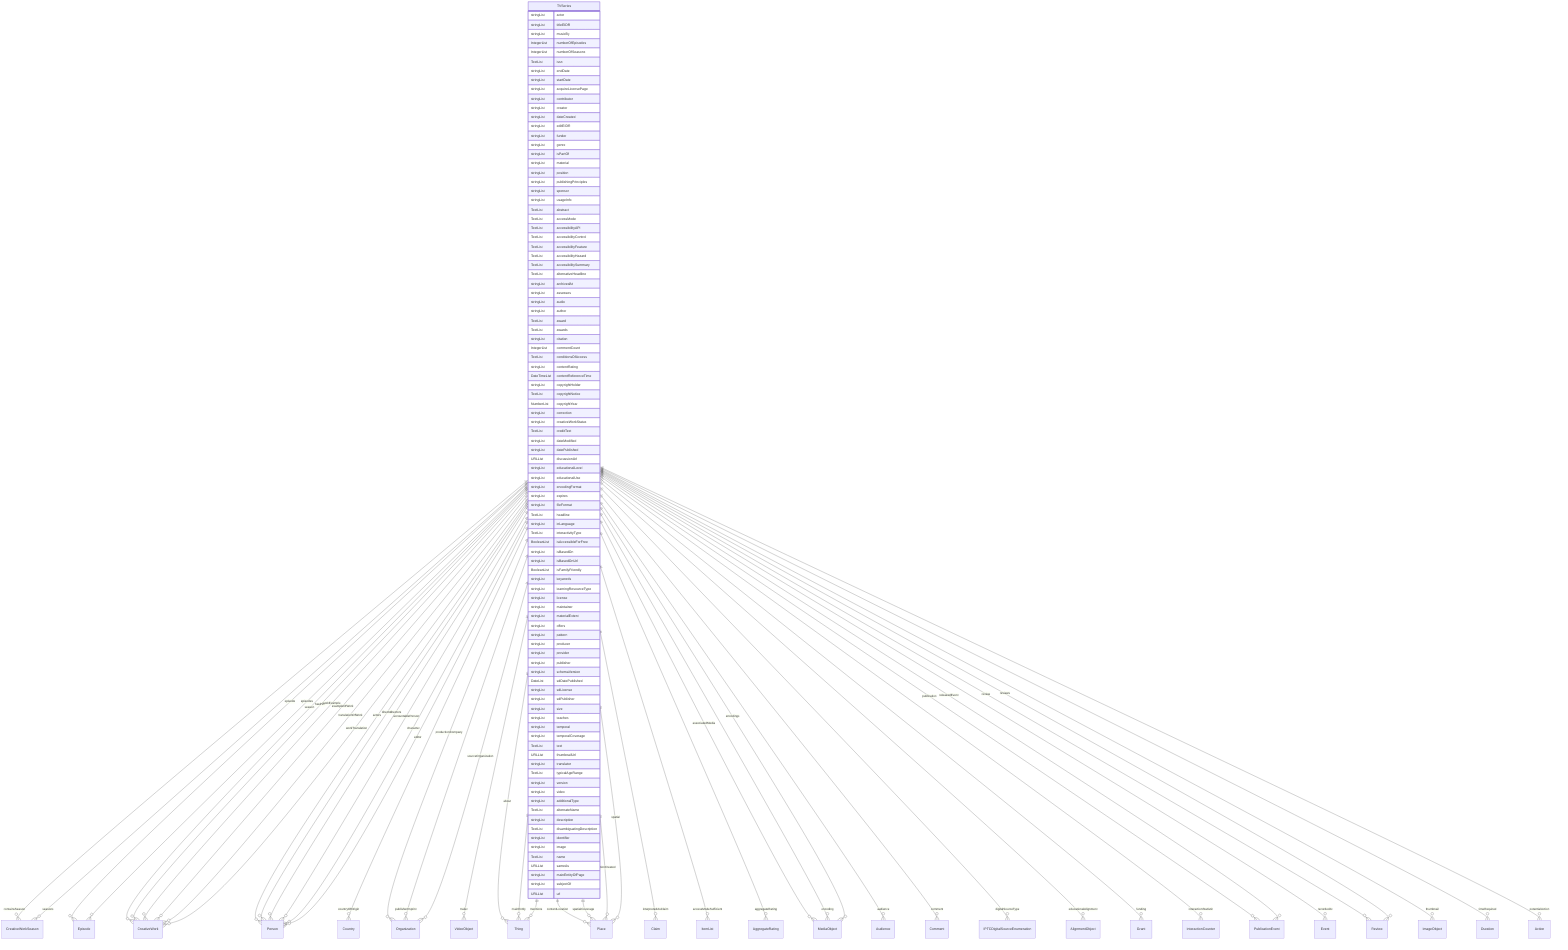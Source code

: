 erDiagram
TVSeries {
    stringList actor  
    stringList titleEIDR  
    stringList musicBy  
    IntegerList numberOfEpisodes  
    IntegerList numberOfSeasons  
    TextList issn  
    stringList endDate  
    stringList startDate  
    stringList acquireLicensePage  
    stringList contributor  
    stringList creator  
    stringList dateCreated  
    stringList editEIDR  
    stringList funder  
    stringList genre  
    stringList isPartOf  
    stringList material  
    stringList position  
    stringList publishingPrinciples  
    stringList sponsor  
    stringList usageInfo  
    TextList abstract  
    TextList accessMode  
    TextList accessibilityAPI  
    TextList accessibilityControl  
    TextList accessibilityFeature  
    TextList accessibilityHazard  
    TextList accessibilitySummary  
    TextList alternativeHeadline  
    stringList archivedAt  
    stringList assesses  
    stringList audio  
    stringList author  
    TextList award  
    TextList awards  
    stringList citation  
    IntegerList commentCount  
    TextList conditionsOfAccess  
    stringList contentRating  
    DateTimeList contentReferenceTime  
    stringList copyrightHolder  
    TextList copyrightNotice  
    NumberList copyrightYear  
    stringList correction  
    stringList creativeWorkStatus  
    TextList creditText  
    stringList dateModified  
    stringList datePublished  
    URLList discussionUrl  
    stringList educationalLevel  
    stringList educationalUse  
    stringList encodingFormat  
    stringList expires  
    stringList fileFormat  
    TextList headline  
    stringList inLanguage  
    TextList interactivityType  
    BooleanList isAccessibleForFree  
    stringList isBasedOn  
    stringList isBasedOnUrl  
    BooleanList isFamilyFriendly  
    stringList keywords  
    stringList learningResourceType  
    stringList license  
    stringList maintainer  
    stringList materialExtent  
    stringList offers  
    stringList pattern  
    stringList producer  
    stringList provider  
    stringList publisher  
    stringList schemaVersion  
    DateList sdDatePublished  
    stringList sdLicense  
    stringList sdPublisher  
    stringList size  
    stringList teaches  
    stringList temporal  
    stringList temporalCoverage  
    TextList text  
    URLList thumbnailUrl  
    stringList translator  
    TextList typicalAgeRange  
    stringList version  
    stringList video  
    stringList additionalType  
    TextList alternateName  
    stringList description  
    TextList disambiguatingDescription  
    stringList identifier  
    stringList image  
    TextList name  
    URLList sameAs  
    stringList mainEntityOfPage  
    stringList subjectOf  
    URLList url  
}

TVSeries ||--}o CreativeWorkSeason : "containsSeason"
TVSeries ||--}o Episode : "episode"
TVSeries ||--}o CreativeWork : "season"
TVSeries ||--}o Person : "actors"
TVSeries ||--}o Country : "countryOfOrigin"
TVSeries ||--}o Person : "director"
TVSeries ||--}o Person : "directors"
TVSeries ||--}o Episode : "episodes"
TVSeries ||--}o Organization : "productionCompany"
TVSeries ||--}o CreativeWorkSeason : "seasons"
TVSeries ||--}o VideoObject : "trailer"
TVSeries ||--}o Thing : "about"
TVSeries ||--}o Place : "contentLocation"
TVSeries ||--}o CreativeWork : "hasPart"
TVSeries ||--}o Claim : "interpretedAsClaim"
TVSeries ||--}o Thing : "mainEntity"
TVSeries ||--}o Place : "spatialCoverage"
TVSeries ||--}o CreativeWork : "workExample"
TVSeries ||--}o ItemList : "accessModeSufficient"
TVSeries ||--}o Person : "accountablePerson"
TVSeries ||--}o AggregateRating : "aggregateRating"
TVSeries ||--}o MediaObject : "associatedMedia"
TVSeries ||--}o Audience : "audience"
TVSeries ||--}o Person : "character"
TVSeries ||--}o Comment : "comment"
TVSeries ||--}o IPTCDigitalSourceEnumeration : "digitalSourceType"
TVSeries ||--}o Person : "editor"
TVSeries ||--}o AlignmentObject : "educationalAlignment"
TVSeries ||--}o MediaObject : "encoding"
TVSeries ||--}o MediaObject : "encodings"
TVSeries ||--}o CreativeWork : "exampleOfWork"
TVSeries ||--}o Grant : "funding"
TVSeries ||--}o InteractionCounter : "interactionStatistic"
TVSeries ||--}o Place : "locationCreated"
TVSeries ||--}o Thing : "mentions"
TVSeries ||--}o PublicationEvent : "publication"
TVSeries ||--}o Organization : "publisherImprint"
TVSeries ||--}o Event : "recordedAt"
TVSeries ||--}o PublicationEvent : "releasedEvent"
TVSeries ||--}o Review : "review"
TVSeries ||--}o Review : "reviews"
TVSeries ||--}o Organization : "sourceOrganization"
TVSeries ||--}o Place : "spatial"
TVSeries ||--}o ImageObject : "thumbnail"
TVSeries ||--}o Duration : "timeRequired"
TVSeries ||--}o CreativeWork : "translationOfWork"
TVSeries ||--}o CreativeWork : "workTranslation"
TVSeries ||--}o Action : "potentialAction"